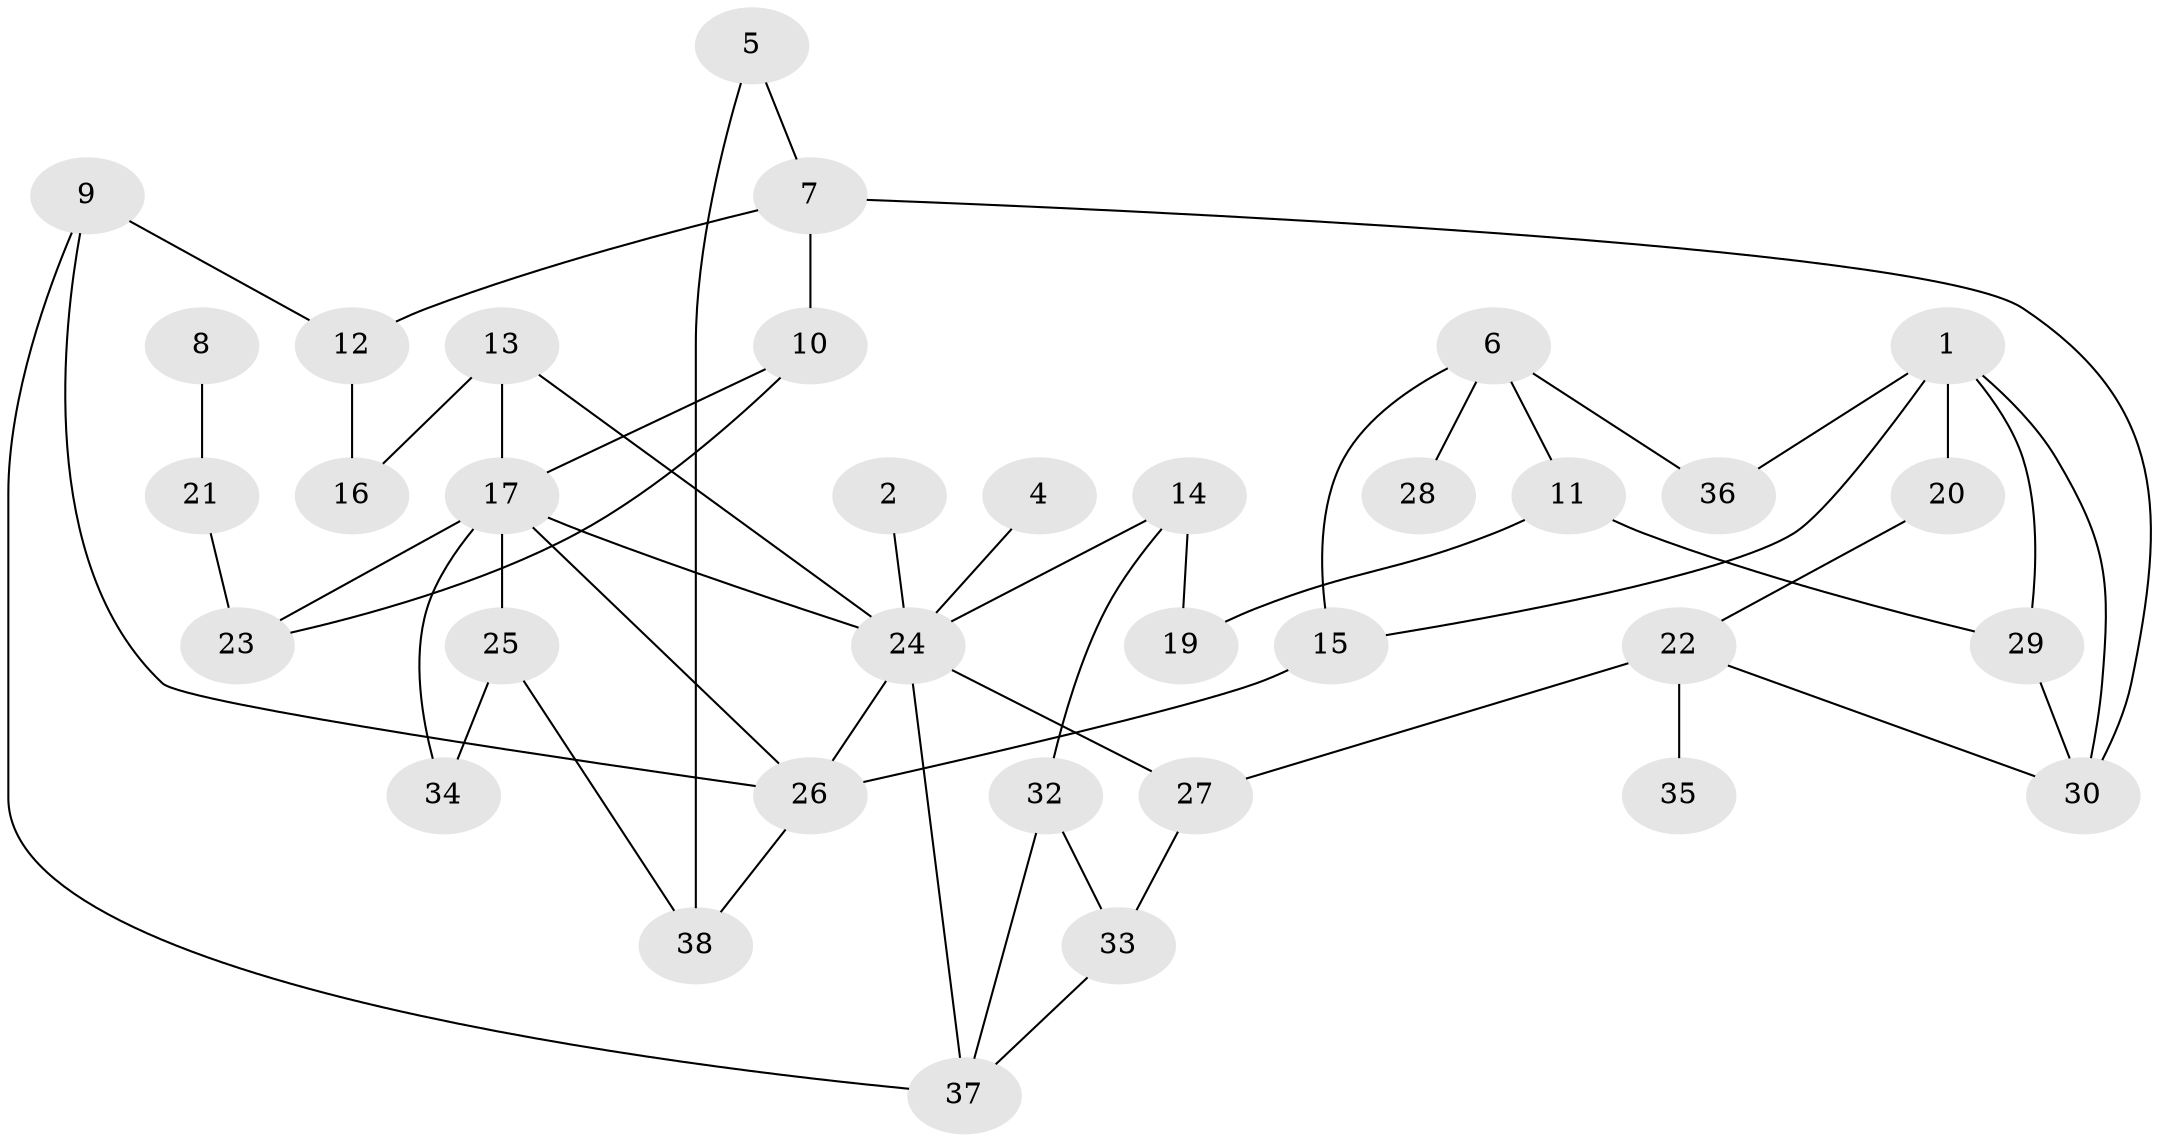 // original degree distribution, {4: 0.19672131147540983, 2: 0.21311475409836064, 3: 0.3442622950819672, 1: 0.14754098360655737, 0: 0.04918032786885246, 6: 0.01639344262295082, 9: 0.01639344262295082, 5: 0.01639344262295082}
// Generated by graph-tools (version 1.1) at 2025/35/03/04/25 23:35:51]
// undirected, 35 vertices, 53 edges
graph export_dot {
  node [color=gray90,style=filled];
  1;
  2;
  4;
  5;
  6;
  7;
  8;
  9;
  10;
  11;
  12;
  13;
  14;
  15;
  16;
  17;
  19;
  20;
  21;
  22;
  23;
  24;
  25;
  26;
  27;
  28;
  29;
  30;
  32;
  33;
  34;
  35;
  36;
  37;
  38;
  1 -- 15 [weight=1.0];
  1 -- 20 [weight=1.0];
  1 -- 29 [weight=1.0];
  1 -- 30 [weight=1.0];
  1 -- 36 [weight=1.0];
  2 -- 24 [weight=1.0];
  4 -- 24 [weight=1.0];
  5 -- 7 [weight=1.0];
  5 -- 38 [weight=1.0];
  6 -- 11 [weight=1.0];
  6 -- 15 [weight=1.0];
  6 -- 28 [weight=1.0];
  6 -- 36 [weight=1.0];
  7 -- 10 [weight=1.0];
  7 -- 12 [weight=2.0];
  7 -- 30 [weight=1.0];
  8 -- 21 [weight=1.0];
  9 -- 12 [weight=1.0];
  9 -- 26 [weight=2.0];
  9 -- 37 [weight=1.0];
  10 -- 17 [weight=1.0];
  10 -- 23 [weight=1.0];
  11 -- 19 [weight=1.0];
  11 -- 29 [weight=1.0];
  12 -- 16 [weight=1.0];
  13 -- 16 [weight=1.0];
  13 -- 17 [weight=1.0];
  13 -- 24 [weight=1.0];
  14 -- 19 [weight=1.0];
  14 -- 24 [weight=1.0];
  14 -- 32 [weight=1.0];
  15 -- 26 [weight=2.0];
  17 -- 23 [weight=1.0];
  17 -- 24 [weight=2.0];
  17 -- 25 [weight=1.0];
  17 -- 26 [weight=1.0];
  17 -- 34 [weight=1.0];
  20 -- 22 [weight=1.0];
  21 -- 23 [weight=2.0];
  22 -- 27 [weight=2.0];
  22 -- 30 [weight=1.0];
  22 -- 35 [weight=1.0];
  24 -- 26 [weight=1.0];
  24 -- 27 [weight=2.0];
  24 -- 37 [weight=1.0];
  25 -- 34 [weight=1.0];
  25 -- 38 [weight=1.0];
  26 -- 38 [weight=1.0];
  27 -- 33 [weight=1.0];
  29 -- 30 [weight=1.0];
  32 -- 33 [weight=1.0];
  32 -- 37 [weight=1.0];
  33 -- 37 [weight=1.0];
}
